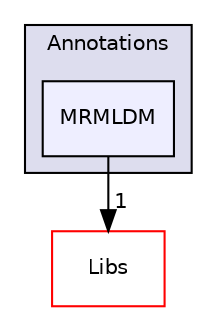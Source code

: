digraph "Modules/Loadable/Annotations/MRMLDM" {
  bgcolor=transparent;
  compound=true
  node [ fontsize="10", fontname="Helvetica"];
  edge [ labelfontsize="10", labelfontname="Helvetica"];
  subgraph clusterdir_33469fef11d3340de8339576113f1ab0 {
    graph [ bgcolor="#ddddee", pencolor="black", label="Annotations" fontname="Helvetica", fontsize="10", URL="dir_33469fef11d3340de8339576113f1ab0.html"]
  dir_c2d1197662bb427a83fb5f6b87ad2c6b [shape=box, label="MRMLDM", style="filled", fillcolor="#eeeeff", pencolor="black", URL="dir_c2d1197662bb427a83fb5f6b87ad2c6b.html"];
  }
  dir_6e6cb9563333489fde7459b1f95e59a5 [shape=box label="Libs" color="red" URL="dir_6e6cb9563333489fde7459b1f95e59a5.html"];
  dir_c2d1197662bb427a83fb5f6b87ad2c6b->dir_6e6cb9563333489fde7459b1f95e59a5 [headlabel="1", labeldistance=1.5 headhref="dir_000051_000012.html"];
}
